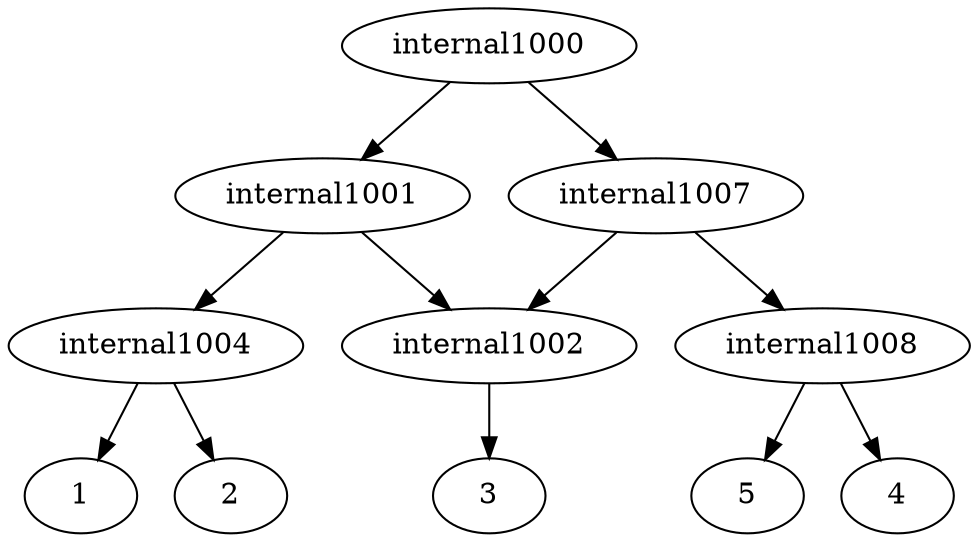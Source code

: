 strict digraph G1 {
internal1000 -> internal1001
internal1000 -> internal1007
internal1001 -> internal1002
internal1001 -> internal1004
internal1002 -> 3
internal1004 -> 1
internal1004 -> 2
internal1007 -> internal1008
internal1007 -> internal1002
internal1008 -> 4
internal1008 -> 5
internal1002 -> 3
}